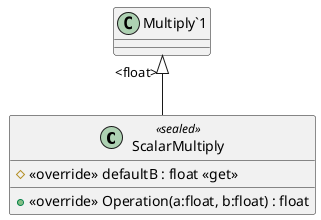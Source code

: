 @startuml
class ScalarMultiply <<sealed>> {
    # <<override>> defaultB : float <<get>>
    + <<override>> Operation(a:float, b:float) : float
}
"Multiply`1" "<float>" <|-- ScalarMultiply
@enduml
